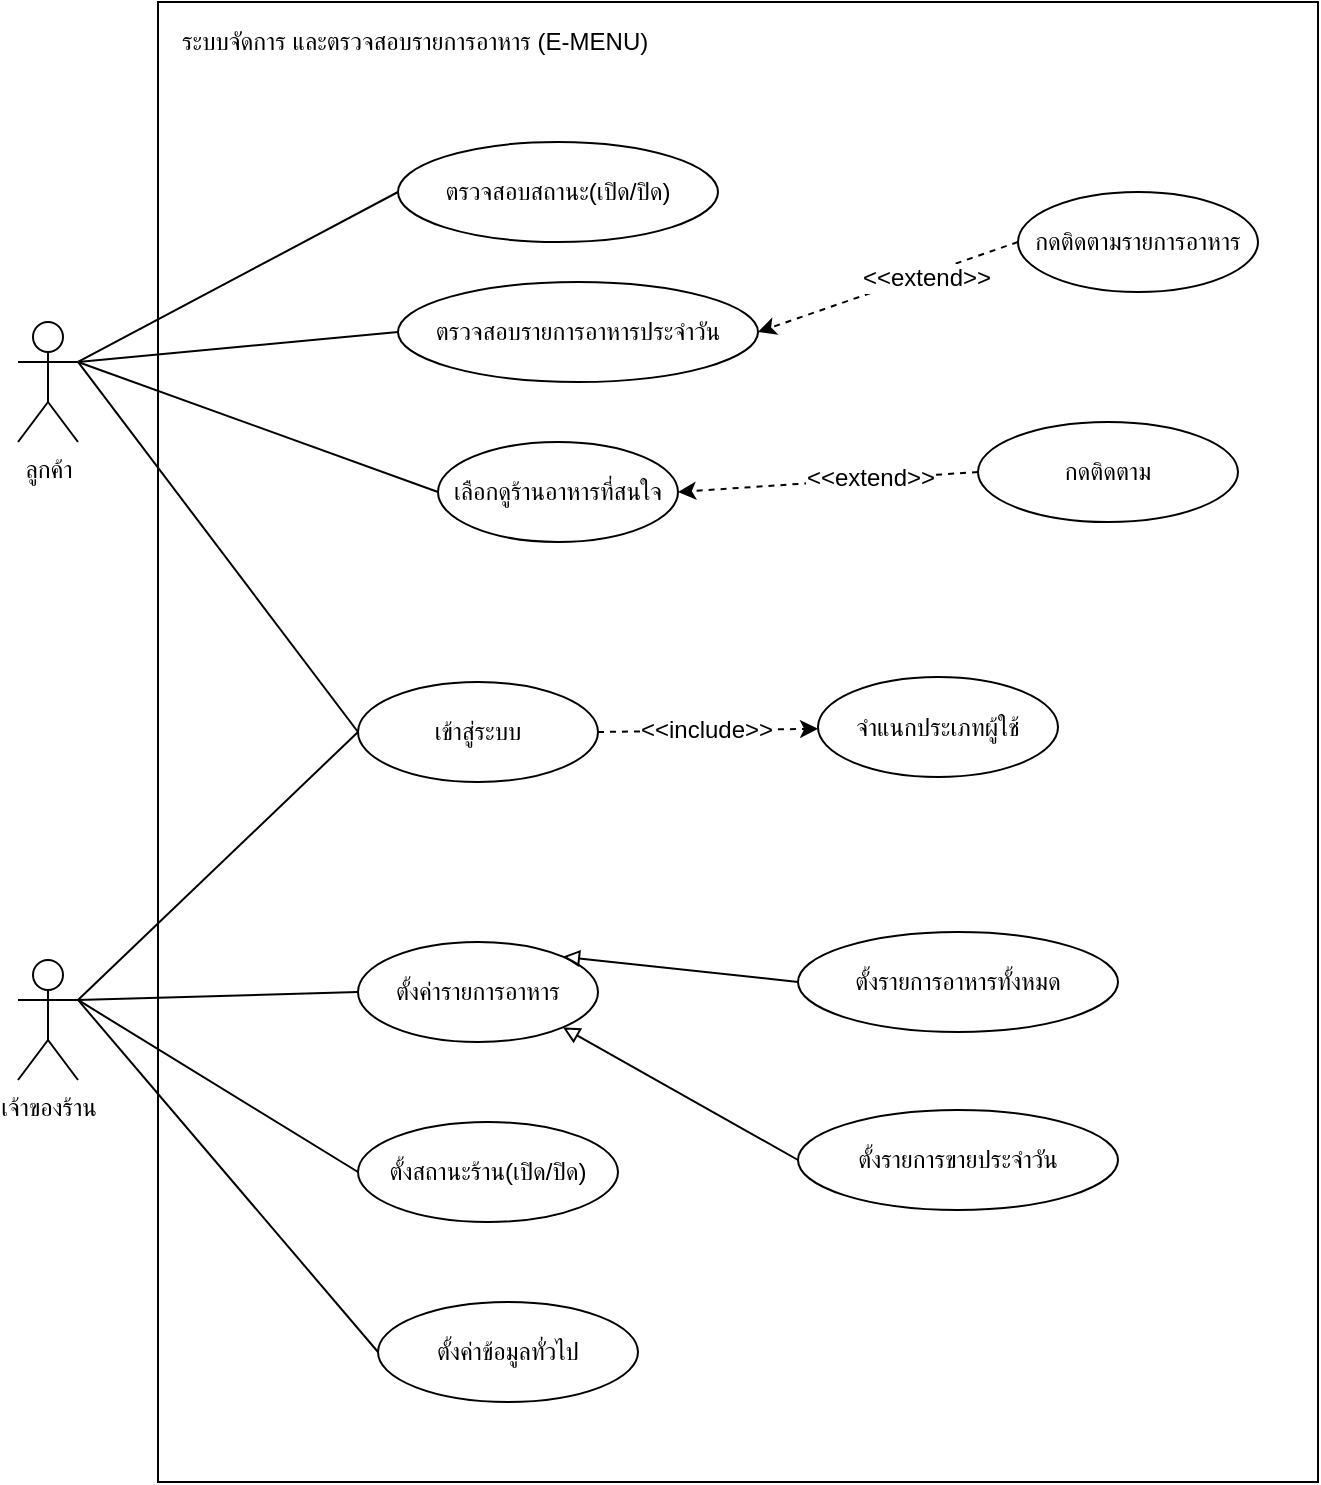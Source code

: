 <mxfile version="11.2.8" type="device" pages="1"><diagram id="kI2bQb3jz8uYtYIGqeO_" name="Page-1"><mxGraphModel dx="1422" dy="794" grid="1" gridSize="10" guides="1" tooltips="1" connect="1" arrows="1" fold="1" page="1" pageScale="1" pageWidth="827" pageHeight="1169" math="0" shadow="0"><root><mxCell id="0"/><mxCell id="1" parent="0"/><mxCell id="a4L9izbEtlaOhZwqk1nc-80" value="" style="rounded=0;whiteSpace=wrap;html=1;fillColor=none;" vertex="1" parent="1"><mxGeometry x="140" y="220" width="580" height="740" as="geometry"/></mxCell><mxCell id="a4L9izbEtlaOhZwqk1nc-47" style="edgeStyle=none;rounded=0;orthogonalLoop=1;jettySize=auto;html=1;exitX=1;exitY=0.333;exitDx=0;exitDy=0;exitPerimeter=0;entryX=0;entryY=0.5;entryDx=0;entryDy=0;endArrow=none;endFill=0;strokeColor=#000000;" edge="1" parent="1" source="a4L9izbEtlaOhZwqk1nc-2" target="a4L9izbEtlaOhZwqk1nc-38"><mxGeometry relative="1" as="geometry"/></mxCell><mxCell id="a4L9izbEtlaOhZwqk1nc-66" style="edgeStyle=none;rounded=0;orthogonalLoop=1;jettySize=auto;html=1;exitX=1;exitY=0.333;exitDx=0;exitDy=0;exitPerimeter=0;entryX=0;entryY=0.5;entryDx=0;entryDy=0;startArrow=none;startFill=0;endArrow=none;endFill=0;strokeColor=#000000;" edge="1" parent="1" source="a4L9izbEtlaOhZwqk1nc-2" target="a4L9izbEtlaOhZwqk1nc-7"><mxGeometry relative="1" as="geometry"/></mxCell><mxCell id="a4L9izbEtlaOhZwqk1nc-67" style="edgeStyle=none;rounded=0;orthogonalLoop=1;jettySize=auto;html=1;exitX=1;exitY=0.333;exitDx=0;exitDy=0;exitPerimeter=0;entryX=0;entryY=0.5;entryDx=0;entryDy=0;startArrow=none;startFill=0;endArrow=none;endFill=0;strokeColor=#000000;" edge="1" parent="1" source="a4L9izbEtlaOhZwqk1nc-2" target="a4L9izbEtlaOhZwqk1nc-8"><mxGeometry relative="1" as="geometry"/></mxCell><mxCell id="a4L9izbEtlaOhZwqk1nc-68" style="edgeStyle=none;rounded=0;orthogonalLoop=1;jettySize=auto;html=1;exitX=1;exitY=0.333;exitDx=0;exitDy=0;exitPerimeter=0;entryX=0;entryY=0.5;entryDx=0;entryDy=0;startArrow=none;startFill=0;endArrow=none;endFill=0;strokeColor=#000000;" edge="1" parent="1" source="a4L9izbEtlaOhZwqk1nc-2" target="a4L9izbEtlaOhZwqk1nc-9"><mxGeometry relative="1" as="geometry"/></mxCell><mxCell id="a4L9izbEtlaOhZwqk1nc-2" value="ลูกค้า" style="shape=umlActor;verticalLabelPosition=bottom;labelBackgroundColor=#ffffff;verticalAlign=top;html=1;outlineConnect=0;" vertex="1" parent="1"><mxGeometry x="70" y="380" width="30" height="60" as="geometry"/></mxCell><mxCell id="a4L9izbEtlaOhZwqk1nc-48" style="edgeStyle=none;rounded=0;orthogonalLoop=1;jettySize=auto;html=1;exitX=1;exitY=0.333;exitDx=0;exitDy=0;exitPerimeter=0;entryX=0;entryY=0.5;entryDx=0;entryDy=0;endArrow=none;endFill=0;strokeColor=#000000;" edge="1" parent="1" source="a4L9izbEtlaOhZwqk1nc-3" target="a4L9izbEtlaOhZwqk1nc-38"><mxGeometry relative="1" as="geometry"/></mxCell><mxCell id="a4L9izbEtlaOhZwqk1nc-49" style="edgeStyle=none;rounded=0;orthogonalLoop=1;jettySize=auto;html=1;exitX=1;exitY=0.333;exitDx=0;exitDy=0;exitPerimeter=0;entryX=0;entryY=0.5;entryDx=0;entryDy=0;endArrow=none;endFill=0;strokeColor=#000000;" edge="1" parent="1" source="a4L9izbEtlaOhZwqk1nc-3" target="a4L9izbEtlaOhZwqk1nc-22"><mxGeometry relative="1" as="geometry"/></mxCell><mxCell id="a4L9izbEtlaOhZwqk1nc-50" style="edgeStyle=none;rounded=0;orthogonalLoop=1;jettySize=auto;html=1;exitX=1;exitY=0.333;exitDx=0;exitDy=0;exitPerimeter=0;entryX=0;entryY=0.5;entryDx=0;entryDy=0;endArrow=none;endFill=0;strokeColor=#000000;" edge="1" parent="1" source="a4L9izbEtlaOhZwqk1nc-3" target="a4L9izbEtlaOhZwqk1nc-25"><mxGeometry relative="1" as="geometry"/></mxCell><mxCell id="a4L9izbEtlaOhZwqk1nc-51" style="edgeStyle=none;rounded=0;orthogonalLoop=1;jettySize=auto;html=1;exitX=1;exitY=0.333;exitDx=0;exitDy=0;exitPerimeter=0;entryX=0;entryY=0.5;entryDx=0;entryDy=0;endArrow=none;endFill=0;strokeColor=#000000;" edge="1" parent="1" source="a4L9izbEtlaOhZwqk1nc-3" target="a4L9izbEtlaOhZwqk1nc-26"><mxGeometry relative="1" as="geometry"/></mxCell><mxCell id="a4L9izbEtlaOhZwqk1nc-3" value="เจ้าของร้าน" style="shape=umlActor;verticalLabelPosition=bottom;labelBackgroundColor=#ffffff;verticalAlign=top;html=1;outlineConnect=0;" vertex="1" parent="1"><mxGeometry x="70" y="699" width="30" height="60" as="geometry"/></mxCell><mxCell id="a4L9izbEtlaOhZwqk1nc-7" value="ตรวจสอบสถานะ(เปิด/ปิด)" style="ellipse;whiteSpace=wrap;html=1;" vertex="1" parent="1"><mxGeometry x="260" y="290" width="160" height="50" as="geometry"/></mxCell><mxCell id="a4L9izbEtlaOhZwqk1nc-8" value="ตรวจสอบรายการอาหารประจำวัน" style="ellipse;whiteSpace=wrap;html=1;" vertex="1" parent="1"><mxGeometry x="260" y="360" width="180" height="50" as="geometry"/></mxCell><mxCell id="a4L9izbEtlaOhZwqk1nc-9" value="เลือกดูร้านอาหารที่สนใจ" style="ellipse;whiteSpace=wrap;html=1;" vertex="1" parent="1"><mxGeometry x="280" y="440" width="120" height="50" as="geometry"/></mxCell><mxCell id="a4L9izbEtlaOhZwqk1nc-22" value="ตั้งค่ารายการอาหาร" style="ellipse;whiteSpace=wrap;html=1;" vertex="1" parent="1"><mxGeometry x="240" y="690" width="120" height="50" as="geometry"/></mxCell><mxCell id="a4L9izbEtlaOhZwqk1nc-77" style="edgeStyle=none;rounded=0;orthogonalLoop=1;jettySize=auto;html=1;exitX=0;exitY=0.5;exitDx=0;exitDy=0;entryX=1;entryY=0;entryDx=0;entryDy=0;startArrow=none;startFill=0;endArrow=block;endFill=0;strokeColor=#000000;" edge="1" parent="1" source="a4L9izbEtlaOhZwqk1nc-23" target="a4L9izbEtlaOhZwqk1nc-22"><mxGeometry relative="1" as="geometry"/></mxCell><mxCell id="a4L9izbEtlaOhZwqk1nc-23" value="ตั้งรายการอาหารทั้งหมด" style="ellipse;whiteSpace=wrap;html=1;" vertex="1" parent="1"><mxGeometry x="460" y="685" width="160" height="50" as="geometry"/></mxCell><mxCell id="a4L9izbEtlaOhZwqk1nc-79" style="edgeStyle=none;rounded=0;orthogonalLoop=1;jettySize=auto;html=1;exitX=0;exitY=0.5;exitDx=0;exitDy=0;entryX=1;entryY=1;entryDx=0;entryDy=0;startArrow=none;startFill=0;endArrow=block;endFill=0;strokeColor=#000000;" edge="1" parent="1" source="a4L9izbEtlaOhZwqk1nc-24" target="a4L9izbEtlaOhZwqk1nc-22"><mxGeometry relative="1" as="geometry"/></mxCell><mxCell id="a4L9izbEtlaOhZwqk1nc-24" value="ตั้งรายการขายประจำวัน" style="ellipse;whiteSpace=wrap;html=1;" vertex="1" parent="1"><mxGeometry x="460" y="774" width="160" height="50" as="geometry"/></mxCell><mxCell id="a4L9izbEtlaOhZwqk1nc-25" value="ตั้งสถานะร้าน(เปิด/ปิด)" style="ellipse;whiteSpace=wrap;html=1;" vertex="1" parent="1"><mxGeometry x="240" y="780" width="130" height="50" as="geometry"/></mxCell><mxCell id="a4L9izbEtlaOhZwqk1nc-26" value="ตั้งค่าข้อมูลทั่วไป" style="ellipse;whiteSpace=wrap;html=1;" vertex="1" parent="1"><mxGeometry x="250" y="870" width="130" height="50" as="geometry"/></mxCell><mxCell id="a4L9izbEtlaOhZwqk1nc-64" style="edgeStyle=none;rounded=0;orthogonalLoop=1;jettySize=auto;html=1;exitX=1;exitY=0.5;exitDx=0;exitDy=0;endArrow=classic;endFill=1;strokeColor=#000000;startArrow=none;startFill=0;dashed=1;" edge="1" parent="1" source="a4L9izbEtlaOhZwqk1nc-38" target="a4L9izbEtlaOhZwqk1nc-63"><mxGeometry relative="1" as="geometry"/></mxCell><mxCell id="a4L9izbEtlaOhZwqk1nc-65" value="&amp;lt;&amp;lt;include&amp;gt;&amp;gt;" style="text;html=1;resizable=0;points=[];align=center;verticalAlign=middle;labelBackgroundColor=#ffffff;" vertex="1" connectable="0" parent="a4L9izbEtlaOhZwqk1nc-64"><mxGeometry x="0.292" y="2" relative="1" as="geometry"><mxPoint x="-17.5" y="2" as="offset"/></mxGeometry></mxCell><mxCell id="a4L9izbEtlaOhZwqk1nc-38" value="เข้าสู่ระบบ" style="ellipse;whiteSpace=wrap;html=1;" vertex="1" parent="1"><mxGeometry x="240" y="560" width="120" height="50" as="geometry"/></mxCell><mxCell id="a4L9izbEtlaOhZwqk1nc-39" style="edgeStyle=none;rounded=0;orthogonalLoop=1;jettySize=auto;html=1;entryX=1;entryY=0.5;entryDx=0;entryDy=0;dashed=1;" edge="1" parent="1" source="a4L9izbEtlaOhZwqk1nc-38" target="a4L9izbEtlaOhZwqk1nc-38"><mxGeometry relative="1" as="geometry"/></mxCell><mxCell id="a4L9izbEtlaOhZwqk1nc-63" value="จำแนกประเภทผู้ใช้" style="ellipse;whiteSpace=wrap;html=1;fillColor=none;" vertex="1" parent="1"><mxGeometry x="470" y="557.5" width="120" height="50" as="geometry"/></mxCell><mxCell id="a4L9izbEtlaOhZwqk1nc-71" style="edgeStyle=none;rounded=0;orthogonalLoop=1;jettySize=auto;html=1;exitX=0;exitY=0.5;exitDx=0;exitDy=0;entryX=1;entryY=0.5;entryDx=0;entryDy=0;startArrow=none;startFill=0;endArrow=classic;endFill=1;strokeColor=#000000;dashed=1;" edge="1" parent="1" source="a4L9izbEtlaOhZwqk1nc-69" target="a4L9izbEtlaOhZwqk1nc-8"><mxGeometry relative="1" as="geometry"/></mxCell><mxCell id="a4L9izbEtlaOhZwqk1nc-72" value="&amp;lt;&amp;lt;extend&amp;gt;&amp;gt;" style="text;html=1;resizable=0;points=[];align=center;verticalAlign=middle;labelBackgroundColor=#ffffff;" vertex="1" connectable="0" parent="a4L9izbEtlaOhZwqk1nc-71"><mxGeometry x="-0.273" y="2" relative="1" as="geometry"><mxPoint as="offset"/></mxGeometry></mxCell><mxCell id="a4L9izbEtlaOhZwqk1nc-69" value="กดติดตามรายการอาหาร" style="ellipse;whiteSpace=wrap;html=1;fillColor=none;" vertex="1" parent="1"><mxGeometry x="570" y="315" width="120" height="50" as="geometry"/></mxCell><mxCell id="a4L9izbEtlaOhZwqk1nc-82" style="edgeStyle=none;rounded=0;orthogonalLoop=1;jettySize=auto;html=1;exitX=0;exitY=0.5;exitDx=0;exitDy=0;entryX=1;entryY=0.5;entryDx=0;entryDy=0;startArrow=none;startFill=0;endArrow=classic;endFill=1;strokeColor=#000000;dashed=1;" edge="1" parent="1" source="a4L9izbEtlaOhZwqk1nc-73" target="a4L9izbEtlaOhZwqk1nc-9"><mxGeometry relative="1" as="geometry"/></mxCell><mxCell id="a4L9izbEtlaOhZwqk1nc-83" value="&amp;lt;&amp;lt;extend&amp;gt;&amp;gt;" style="text;html=1;resizable=0;points=[];align=center;verticalAlign=middle;labelBackgroundColor=#ffffff;" vertex="1" connectable="0" parent="a4L9izbEtlaOhZwqk1nc-82"><mxGeometry x="-0.281" y="-1" relative="1" as="geometry"><mxPoint as="offset"/></mxGeometry></mxCell><mxCell id="a4L9izbEtlaOhZwqk1nc-73" value="กดติดตาม" style="ellipse;whiteSpace=wrap;html=1;fillColor=none;" vertex="1" parent="1"><mxGeometry x="550" y="430" width="130" height="50" as="geometry"/></mxCell><mxCell id="a4L9izbEtlaOhZwqk1nc-81" value="ระบบจัดการ และตรวจสอบรายการอาหาร (E-MENU)" style="text;html=1;strokeColor=none;fillColor=none;align=left;verticalAlign=middle;whiteSpace=wrap;rounded=0;" vertex="1" parent="1"><mxGeometry x="150" y="230" width="340" height="20" as="geometry"/></mxCell></root></mxGraphModel></diagram></mxfile>